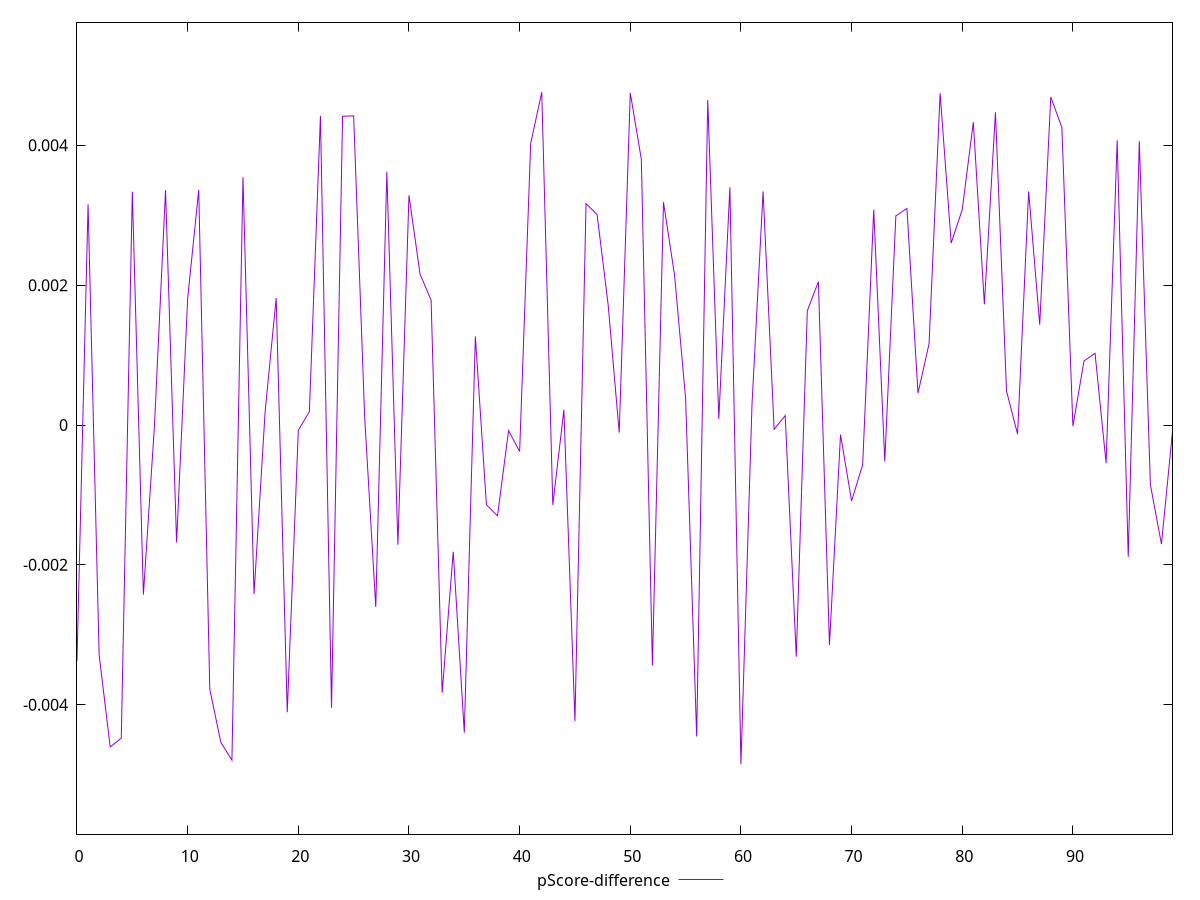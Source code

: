 reset

$pScoreDifference <<EOF
0 -0.003373850554329816
1 0.0031568930282237506
2 -0.0032874434608108904
3 -0.00460487873931914
4 -0.004478355702172143
5 0.003337265985270843
6 -0.0024248679616605817
7 -0.000011033348799094345
8 0.0033592449755259213
9 -0.0016793362329024508
10 0.0018083131770875172
11 0.003363219303292586
12 -0.003778466223353538
13 -0.004538985292545594
14 -0.0047941953794323755
15 0.003545428334907008
16 -0.0024172629650068833
17 0.00019044283086039338
18 0.0018178310868717795
19 -0.004107985884705512
20 -0.0000743893776848914
21 0.00019004702883851365
22 0.004422949770062523
23 -0.00404670909065441
24 0.004415903919508024
25 0.004422254704639972
26 0.00010214474190406442
27 -0.0026029939854378403
28 0.0036239506537951716
29 -0.0017126635981759564
30 0.0032854789097769843
31 0.0021590305946489474
32 0.0017857957848239625
33 -0.0038311357336163754
34 -0.001811650267708631
35 -0.004399553766404107
36 0.0012675379963843492
37 -0.0011406911906596817
38 -0.001298689803478248
39 -0.00008058101454960775
40 -0.0003786311271561371
41 0.004029182861654879
42 0.004760253862217179
43 -0.0011424693086393711
44 0.00021817496962073246
45 -0.00423605765740126
46 0.0031668435222193536
47 0.0030104953264831202
48 0.0017204960328725538
49 -0.00010894397335625694
50 0.004750827797545987
51 0.003798122625332967
52 -0.0034412998987207732
53 0.003186709017510503
54 0.002144723475844157
55 0.0003810025381430493
56 -0.004455746861570908
57 0.004648988945600174
58 0.00008651493762623641
59 0.003400599107802771
60 -0.004851643414332418
61 0.00029301283434868264
62 0.0033421373088875495
63 -0.00006143926499868613
64 0.00013517806672652677
65 -0.0033151440955041522
66 0.001634157373382017
67 0.002050286221242592
68 -0.003145984548267866
69 -0.00013689578654746404
70 -0.00108643634529626
71 -0.0005681510216125063
72 0.0030802287577249565
73 -0.0005180654198934098
74 0.0029913516680145635
75 0.003097360658478876
76 0.00045491213138820763
77 0.0011627397420774233
78 0.004745784818488141
79 0.00260223362566947
80 0.003081226807604809
81 0.004330950523345756
82 0.0017263282788928525
83 0.004473465599217796
84 0.00048560488076976327
85 -0.00012979073172358913
86 0.003341273056327143
87 0.0014352191749024135
88 0.004691775433442458
89 0.0042581280748340555
90 -0.00001702518015833654
91 0.0009157534163404257
92 0.001026244345340599
93 -0.0005456551000168619
94 0.0040714023850445535
95 -0.0018857436597337074
96 0.004059101999054959
97 -0.0008514717776552105
98 -0.0017027403838351107
99 -0.00009686587901414079
EOF

set key outside below
set xrange [0:99]
set yrange [-0.005851643414332418:0.005760253862217179]
set trange [-0.005851643414332418:0.005760253862217179]
set terminal svg size 640, 500 enhanced background rgb 'white'
set output "report/report_00029_2021-02-24T13-36-40.390Z/mainthread-work-breakdown/samples/music/pScore-difference/values.svg"

plot $pScoreDifference title "pScore-difference" with line

reset
